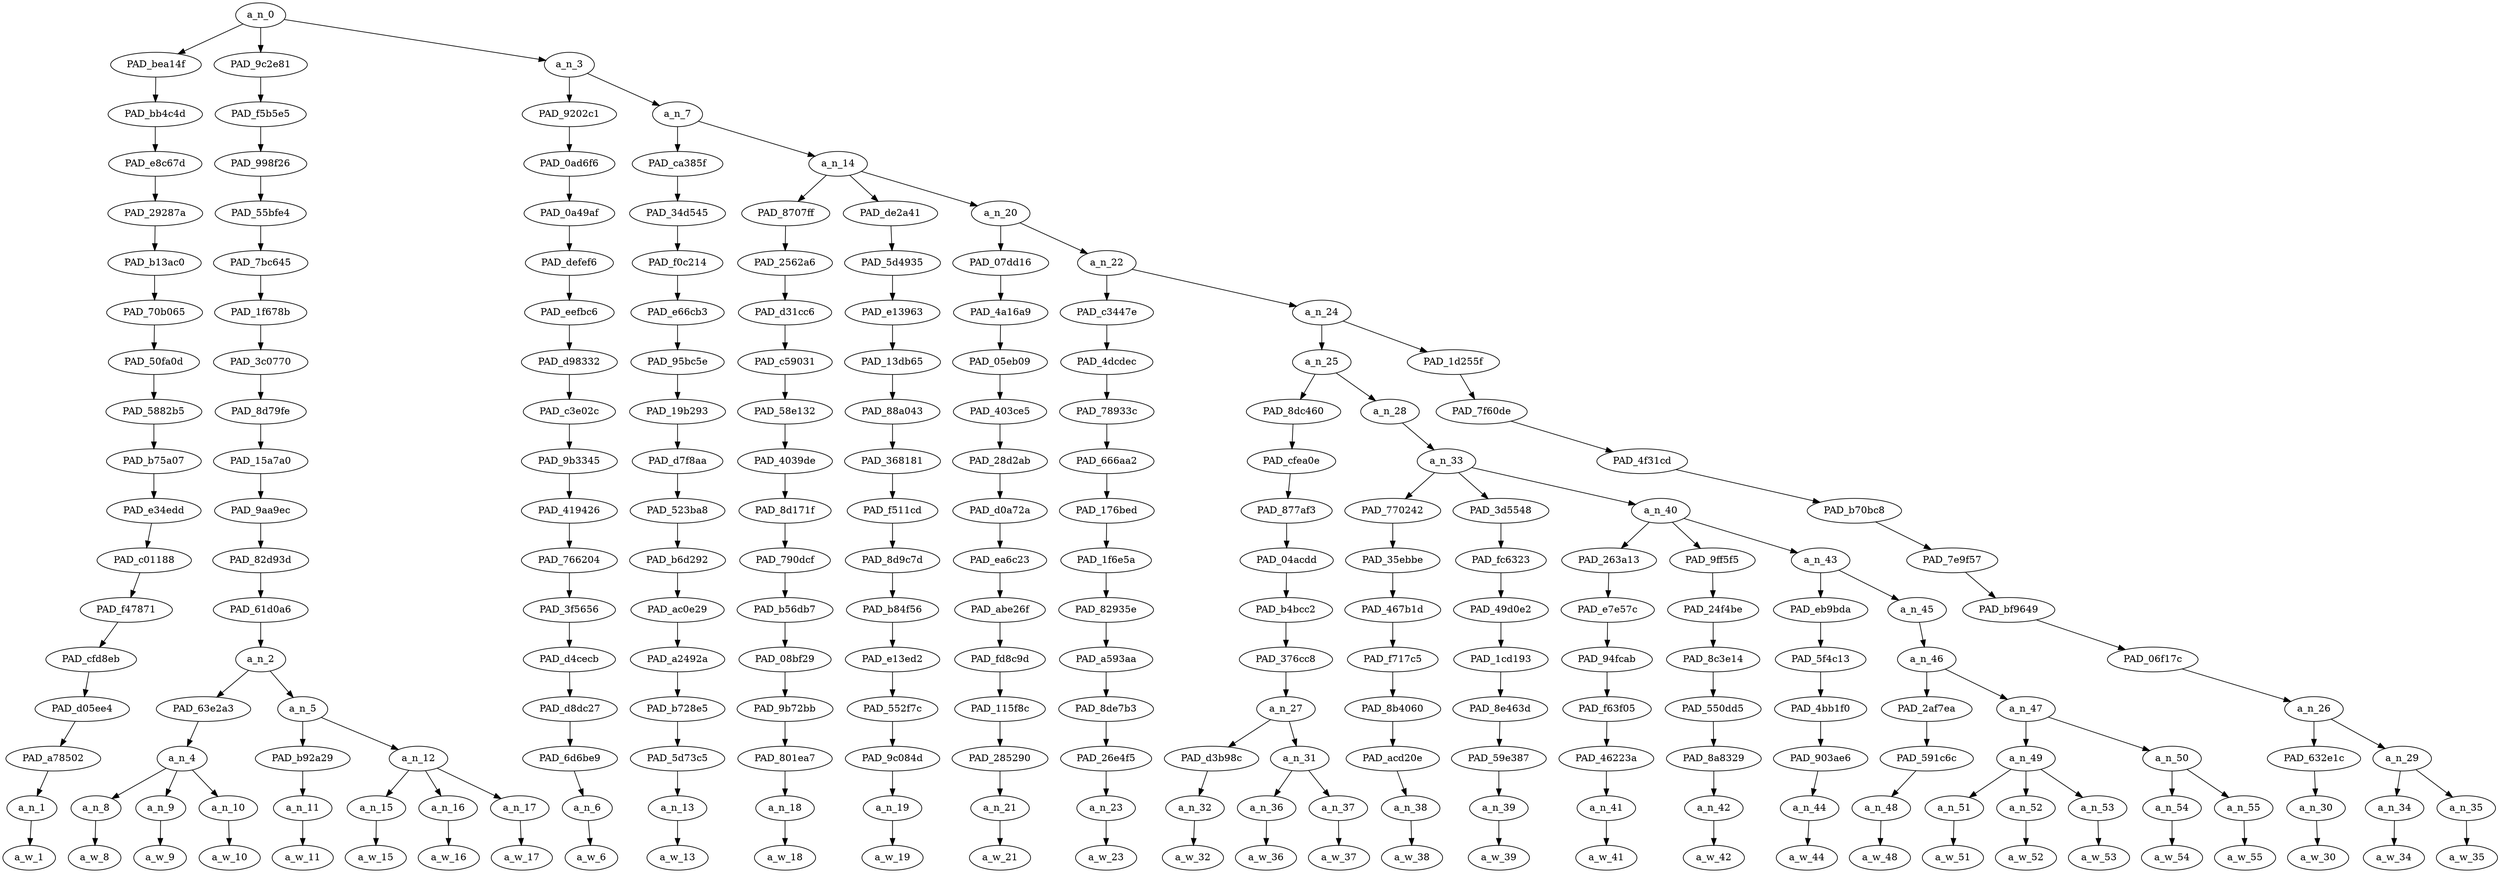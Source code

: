 strict digraph "" {
	a_n_0	[div_dir=1,
		index=0,
		level=17,
		pos="4.250590760030865,17!",
		text_span="[0, 1, 2, 3, 4, 5, 6, 7, 8, 9, 10, 11, 12, 13, 14, 15, 16, 17, 18, 19, 20, 21, 22, 23, 24, 25, 26, 27, 28, 29, 30]",
		value=1.00000003];
	PAD_bea14f	[div_dir=1,
		index=0,
		level=16,
		pos="0.0,16!",
		text_span="[0]",
		value=0.03058310];
	a_n_0 -> PAD_bea14f;
	PAD_9c2e81	[div_dir=-1,
		index=1,
		level=16,
		pos="3.5,16!",
		text_span="[1, 2, 3, 4, 5, 6, 7]",
		value=0.12414204];
	a_n_0 -> PAD_9c2e81;
	a_n_3	[div_dir=1,
		index=2,
		level=16,
		pos="9.251772280092593,16!",
		text_span="[8, 9, 10, 11, 12, 13, 14, 15, 16, 17, 18, 19, 20, 21, 22, 23, 24, 25, 26, 27, 28, 29, 30]",
		value=0.84524155];
	a_n_0 -> a_n_3;
	PAD_bb4c4d	[div_dir=1,
		index=0,
		level=15,
		pos="0.0,15!",
		text_span="[0]",
		value=0.03058310];
	PAD_bea14f -> PAD_bb4c4d;
	PAD_e8c67d	[div_dir=1,
		index=0,
		level=14,
		pos="0.0,14!",
		text_span="[0]",
		value=0.03058310];
	PAD_bb4c4d -> PAD_e8c67d;
	PAD_29287a	[div_dir=1,
		index=0,
		level=13,
		pos="0.0,13!",
		text_span="[0]",
		value=0.03058310];
	PAD_e8c67d -> PAD_29287a;
	PAD_b13ac0	[div_dir=1,
		index=0,
		level=12,
		pos="0.0,12!",
		text_span="[0]",
		value=0.03058310];
	PAD_29287a -> PAD_b13ac0;
	PAD_70b065	[div_dir=1,
		index=0,
		level=11,
		pos="0.0,11!",
		text_span="[0]",
		value=0.03058310];
	PAD_b13ac0 -> PAD_70b065;
	PAD_50fa0d	[div_dir=1,
		index=0,
		level=10,
		pos="0.0,10!",
		text_span="[0]",
		value=0.03058310];
	PAD_70b065 -> PAD_50fa0d;
	PAD_5882b5	[div_dir=1,
		index=0,
		level=9,
		pos="0.0,9!",
		text_span="[0]",
		value=0.03058310];
	PAD_50fa0d -> PAD_5882b5;
	PAD_b75a07	[div_dir=1,
		index=0,
		level=8,
		pos="0.0,8!",
		text_span="[0]",
		value=0.03058310];
	PAD_5882b5 -> PAD_b75a07;
	PAD_e34edd	[div_dir=1,
		index=0,
		level=7,
		pos="0.0,7!",
		text_span="[0]",
		value=0.03058310];
	PAD_b75a07 -> PAD_e34edd;
	PAD_c01188	[div_dir=1,
		index=0,
		level=6,
		pos="0.0,6!",
		text_span="[0]",
		value=0.03058310];
	PAD_e34edd -> PAD_c01188;
	PAD_f47871	[div_dir=1,
		index=0,
		level=5,
		pos="0.0,5!",
		text_span="[0]",
		value=0.03058310];
	PAD_c01188 -> PAD_f47871;
	PAD_cfd8eb	[div_dir=1,
		index=0,
		level=4,
		pos="0.0,4!",
		text_span="[0]",
		value=0.03058310];
	PAD_f47871 -> PAD_cfd8eb;
	PAD_d05ee4	[div_dir=1,
		index=0,
		level=3,
		pos="0.0,3!",
		text_span="[0]",
		value=0.03058310];
	PAD_cfd8eb -> PAD_d05ee4;
	PAD_a78502	[div_dir=1,
		index=0,
		level=2,
		pos="0.0,2!",
		text_span="[0]",
		value=0.03058310];
	PAD_d05ee4 -> PAD_a78502;
	a_n_1	[div_dir=1,
		index=0,
		level=1,
		pos="0.0,1!",
		text_span="[0]",
		value=0.03058310];
	PAD_a78502 -> a_n_1;
	a_w_1	[div_dir=0,
		index=0,
		level=0,
		pos="0,0!",
		text_span="[0]",
		value="<user>"];
	a_n_1 -> a_w_1;
	PAD_f5b5e5	[div_dir=-1,
		index=1,
		level=15,
		pos="3.5,15!",
		text_span="[1, 2, 3, 4, 5, 6, 7]",
		value=0.12414204];
	PAD_9c2e81 -> PAD_f5b5e5;
	PAD_998f26	[div_dir=-1,
		index=1,
		level=14,
		pos="3.5,14!",
		text_span="[1, 2, 3, 4, 5, 6, 7]",
		value=0.12414204];
	PAD_f5b5e5 -> PAD_998f26;
	PAD_55bfe4	[div_dir=-1,
		index=1,
		level=13,
		pos="3.5,13!",
		text_span="[1, 2, 3, 4, 5, 6, 7]",
		value=0.12414204];
	PAD_998f26 -> PAD_55bfe4;
	PAD_7bc645	[div_dir=-1,
		index=1,
		level=12,
		pos="3.5,12!",
		text_span="[1, 2, 3, 4, 5, 6, 7]",
		value=0.12414204];
	PAD_55bfe4 -> PAD_7bc645;
	PAD_1f678b	[div_dir=-1,
		index=1,
		level=11,
		pos="3.5,11!",
		text_span="[1, 2, 3, 4, 5, 6, 7]",
		value=0.12414204];
	PAD_7bc645 -> PAD_1f678b;
	PAD_3c0770	[div_dir=-1,
		index=1,
		level=10,
		pos="3.5,10!",
		text_span="[1, 2, 3, 4, 5, 6, 7]",
		value=0.12414204];
	PAD_1f678b -> PAD_3c0770;
	PAD_8d79fe	[div_dir=-1,
		index=1,
		level=9,
		pos="3.5,9!",
		text_span="[1, 2, 3, 4, 5, 6, 7]",
		value=0.12414204];
	PAD_3c0770 -> PAD_8d79fe;
	PAD_15a7a0	[div_dir=-1,
		index=1,
		level=8,
		pos="3.5,8!",
		text_span="[1, 2, 3, 4, 5, 6, 7]",
		value=0.12414204];
	PAD_8d79fe -> PAD_15a7a0;
	PAD_9aa9ec	[div_dir=-1,
		index=1,
		level=7,
		pos="3.5,7!",
		text_span="[1, 2, 3, 4, 5, 6, 7]",
		value=0.12414204];
	PAD_15a7a0 -> PAD_9aa9ec;
	PAD_82d93d	[div_dir=-1,
		index=1,
		level=6,
		pos="3.5,6!",
		text_span="[1, 2, 3, 4, 5, 6, 7]",
		value=0.12414204];
	PAD_9aa9ec -> PAD_82d93d;
	PAD_61d0a6	[div_dir=-1,
		index=1,
		level=5,
		pos="3.5,5!",
		text_span="[1, 2, 3, 4, 5, 6, 7]",
		value=0.12414204];
	PAD_82d93d -> PAD_61d0a6;
	a_n_2	[div_dir=-1,
		index=1,
		level=4,
		pos="3.5,4!",
		text_span="[1, 2, 3, 4, 5, 6, 7]",
		value=0.12414204];
	PAD_61d0a6 -> a_n_2;
	PAD_63e2a3	[div_dir=-1,
		index=1,
		level=3,
		pos="2.0,3!",
		text_span="[1, 2, 3]",
		value=0.05415303];
	a_n_2 -> PAD_63e2a3;
	a_n_5	[div_dir=1,
		index=2,
		level=3,
		pos="5.0,3!",
		text_span="[4, 5, 6, 7]",
		value=0.06996001];
	a_n_2 -> a_n_5;
	a_n_4	[div_dir=-1,
		index=1,
		level=2,
		pos="2.0,2!",
		text_span="[1, 2, 3]",
		value=0.05415303];
	PAD_63e2a3 -> a_n_4;
	a_n_8	[div_dir=-1,
		index=1,
		level=1,
		pos="1.0,1!",
		text_span="[1]",
		value=0.01766501];
	a_n_4 -> a_n_8;
	a_n_9	[div_dir=1,
		index=2,
		level=1,
		pos="2.0,1!",
		text_span="[2]",
		value=0.01593834];
	a_n_4 -> a_n_9;
	a_n_10	[div_dir=-1,
		index=3,
		level=1,
		pos="3.0,1!",
		text_span="[3]",
		value=0.02046360];
	a_n_4 -> a_n_10;
	a_w_8	[div_dir=0,
		index=1,
		level=0,
		pos="1,0!",
		text_span="[1]",
		value=the];
	a_n_8 -> a_w_8;
	a_w_9	[div_dir=0,
		index=2,
		level=0,
		pos="2,0!",
		text_span="[2]",
		value=important];
	a_n_9 -> a_w_9;
	a_w_10	[div_dir=0,
		index=3,
		level=0,
		pos="3,0!",
		text_span="[3]",
		value=detail];
	a_n_10 -> a_w_10;
	PAD_b92a29	[div_dir=1,
		index=2,
		level=2,
		pos="4.0,2!",
		text_span="[4]",
		value=0.01501376];
	a_n_5 -> PAD_b92a29;
	a_n_12	[div_dir=1,
		index=3,
		level=2,
		pos="6.0,2!",
		text_span="[5, 6, 7]",
		value=0.05491019];
	a_n_5 -> a_n_12;
	a_n_11	[div_dir=1,
		index=4,
		level=1,
		pos="4.0,1!",
		text_span="[4]",
		value=0.01501376];
	PAD_b92a29 -> a_n_11;
	a_w_11	[div_dir=0,
		index=4,
		level=0,
		pos="4,0!",
		text_span="[4]",
		value=being];
	a_n_11 -> a_w_11;
	a_n_15	[div_dir=-1,
		index=5,
		level=1,
		pos="5.0,1!",
		text_span="[5]",
		value=0.01865661];
	a_n_12 -> a_n_15;
	a_n_16	[div_dir=1,
		index=6,
		level=1,
		pos="6.0,1!",
		text_span="[6]",
		value=0.01891390];
	a_n_12 -> a_n_16;
	a_n_17	[div_dir=1,
		index=7,
		level=1,
		pos="7.0,1!",
		text_span="[7]",
		value=0.01731777];
	a_n_12 -> a_n_17;
	a_w_15	[div_dir=0,
		index=5,
		level=0,
		pos="5,0!",
		text_span="[5]",
		value=brushed];
	a_n_15 -> a_w_15;
	a_w_16	[div_dir=0,
		index=6,
		level=0,
		pos="6,0!",
		text_span="[6]",
		value=aside];
	a_n_16 -> a_w_16;
	a_w_17	[div_dir=0,
		index=7,
		level=0,
		pos="7,0!",
		text_span="[7]",
		value=here];
	a_n_17 -> a_w_17;
	PAD_9202c1	[div_dir=-1,
		index=2,
		level=15,
		pos="8.0,15!",
		text_span="[8]",
		value=0.01767217];
	a_n_3 -> PAD_9202c1;
	a_n_7	[div_dir=1,
		index=3,
		level=15,
		pos="10.503544560185187,15!",
		text_span="[9, 10, 11, 12, 13, 14, 15, 16, 17, 18, 19, 20, 21, 22, 23, 24, 25, 26, 27, 28, 29, 30]",
		value=0.82752314];
	a_n_3 -> a_n_7;
	PAD_0ad6f6	[div_dir=-1,
		index=2,
		level=14,
		pos="8.0,14!",
		text_span="[8]",
		value=0.01767217];
	PAD_9202c1 -> PAD_0ad6f6;
	PAD_0a49af	[div_dir=-1,
		index=2,
		level=13,
		pos="8.0,13!",
		text_span="[8]",
		value=0.01767217];
	PAD_0ad6f6 -> PAD_0a49af;
	PAD_defef6	[div_dir=-1,
		index=2,
		level=12,
		pos="8.0,12!",
		text_span="[8]",
		value=0.01767217];
	PAD_0a49af -> PAD_defef6;
	PAD_eefbc6	[div_dir=-1,
		index=2,
		level=11,
		pos="8.0,11!",
		text_span="[8]",
		value=0.01767217];
	PAD_defef6 -> PAD_eefbc6;
	PAD_d98332	[div_dir=-1,
		index=2,
		level=10,
		pos="8.0,10!",
		text_span="[8]",
		value=0.01767217];
	PAD_eefbc6 -> PAD_d98332;
	PAD_c3e02c	[div_dir=-1,
		index=2,
		level=9,
		pos="8.0,9!",
		text_span="[8]",
		value=0.01767217];
	PAD_d98332 -> PAD_c3e02c;
	PAD_9b3345	[div_dir=-1,
		index=2,
		level=8,
		pos="8.0,8!",
		text_span="[8]",
		value=0.01767217];
	PAD_c3e02c -> PAD_9b3345;
	PAD_419426	[div_dir=-1,
		index=2,
		level=7,
		pos="8.0,7!",
		text_span="[8]",
		value=0.01767217];
	PAD_9b3345 -> PAD_419426;
	PAD_766204	[div_dir=-1,
		index=2,
		level=6,
		pos="8.0,6!",
		text_span="[8]",
		value=0.01767217];
	PAD_419426 -> PAD_766204;
	PAD_3f5656	[div_dir=-1,
		index=2,
		level=5,
		pos="8.0,5!",
		text_span="[8]",
		value=0.01767217];
	PAD_766204 -> PAD_3f5656;
	PAD_d4cecb	[div_dir=-1,
		index=2,
		level=4,
		pos="8.0,4!",
		text_span="[8]",
		value=0.01767217];
	PAD_3f5656 -> PAD_d4cecb;
	PAD_d8dc27	[div_dir=-1,
		index=3,
		level=3,
		pos="8.0,3!",
		text_span="[8]",
		value=0.01767217];
	PAD_d4cecb -> PAD_d8dc27;
	PAD_6d6be9	[div_dir=-1,
		index=4,
		level=2,
		pos="8.0,2!",
		text_span="[8]",
		value=0.01767217];
	PAD_d8dc27 -> PAD_6d6be9;
	a_n_6	[div_dir=-1,
		index=8,
		level=1,
		pos="8.0,1!",
		text_span="[8]",
		value=0.01767217];
	PAD_6d6be9 -> a_n_6;
	a_w_6	[div_dir=0,
		index=8,
		level=0,
		pos="8,0!",
		text_span="[8]",
		value=is];
	a_n_6 -> a_w_6;
	PAD_ca385f	[div_dir=-1,
		index=3,
		level=14,
		pos="9.0,14!",
		text_span="[9]",
		value=0.01311153];
	a_n_7 -> PAD_ca385f;
	a_n_14	[div_dir=1,
		index=4,
		level=14,
		pos="12.007089120370372,14!",
		text_span="[10, 11, 12, 13, 14, 15, 16, 17, 18, 19, 20, 21, 22, 23, 24, 25, 26, 27, 28, 29, 30]",
		value=0.81434648];
	a_n_7 -> a_n_14;
	PAD_34d545	[div_dir=-1,
		index=3,
		level=13,
		pos="9.0,13!",
		text_span="[9]",
		value=0.01311153];
	PAD_ca385f -> PAD_34d545;
	PAD_f0c214	[div_dir=-1,
		index=3,
		level=12,
		pos="9.0,12!",
		text_span="[9]",
		value=0.01311153];
	PAD_34d545 -> PAD_f0c214;
	PAD_e66cb3	[div_dir=-1,
		index=3,
		level=11,
		pos="9.0,11!",
		text_span="[9]",
		value=0.01311153];
	PAD_f0c214 -> PAD_e66cb3;
	PAD_95bc5e	[div_dir=-1,
		index=3,
		level=10,
		pos="9.0,10!",
		text_span="[9]",
		value=0.01311153];
	PAD_e66cb3 -> PAD_95bc5e;
	PAD_19b293	[div_dir=-1,
		index=3,
		level=9,
		pos="9.0,9!",
		text_span="[9]",
		value=0.01311153];
	PAD_95bc5e -> PAD_19b293;
	PAD_d7f8aa	[div_dir=-1,
		index=3,
		level=8,
		pos="9.0,8!",
		text_span="[9]",
		value=0.01311153];
	PAD_19b293 -> PAD_d7f8aa;
	PAD_523ba8	[div_dir=-1,
		index=3,
		level=7,
		pos="9.0,7!",
		text_span="[9]",
		value=0.01311153];
	PAD_d7f8aa -> PAD_523ba8;
	PAD_b6d292	[div_dir=-1,
		index=3,
		level=6,
		pos="9.0,6!",
		text_span="[9]",
		value=0.01311153];
	PAD_523ba8 -> PAD_b6d292;
	PAD_ac0e29	[div_dir=-1,
		index=3,
		level=5,
		pos="9.0,5!",
		text_span="[9]",
		value=0.01311153];
	PAD_b6d292 -> PAD_ac0e29;
	PAD_a2492a	[div_dir=-1,
		index=3,
		level=4,
		pos="9.0,4!",
		text_span="[9]",
		value=0.01311153];
	PAD_ac0e29 -> PAD_a2492a;
	PAD_b728e5	[div_dir=-1,
		index=4,
		level=3,
		pos="9.0,3!",
		text_span="[9]",
		value=0.01311153];
	PAD_a2492a -> PAD_b728e5;
	PAD_5d73c5	[div_dir=-1,
		index=5,
		level=2,
		pos="9.0,2!",
		text_span="[9]",
		value=0.01311153];
	PAD_b728e5 -> PAD_5d73c5;
	a_n_13	[div_dir=-1,
		index=9,
		level=1,
		pos="9.0,1!",
		text_span="[9]",
		value=0.01311153];
	PAD_5d73c5 -> a_n_13;
	a_w_13	[div_dir=0,
		index=9,
		level=0,
		pos="9,0!",
		text_span="[9]",
		value=that];
	a_n_13 -> a_w_13;
	PAD_8707ff	[div_dir=1,
		index=4,
		level=13,
		pos="10.0,13!",
		text_span="[10]",
		value=0.01342655];
	a_n_14 -> PAD_8707ff;
	PAD_de2a41	[div_dir=1,
		index=5,
		level=13,
		pos="11.0,13!",
		text_span="[11]",
		value=0.01554280];
	a_n_14 -> PAD_de2a41;
	a_n_20	[div_dir=1,
		index=6,
		level=13,
		pos="15.02126736111111,13!",
		text_span="[12, 13, 14, 15, 16, 17, 18, 19, 20, 21, 22, 23, 24, 25, 26, 27, 28, 29, 30]",
		value=0.78530794];
	a_n_14 -> a_n_20;
	PAD_2562a6	[div_dir=1,
		index=4,
		level=12,
		pos="10.0,12!",
		text_span="[10]",
		value=0.01342655];
	PAD_8707ff -> PAD_2562a6;
	PAD_d31cc6	[div_dir=1,
		index=4,
		level=11,
		pos="10.0,11!",
		text_span="[10]",
		value=0.01342655];
	PAD_2562a6 -> PAD_d31cc6;
	PAD_c59031	[div_dir=1,
		index=4,
		level=10,
		pos="10.0,10!",
		text_span="[10]",
		value=0.01342655];
	PAD_d31cc6 -> PAD_c59031;
	PAD_58e132	[div_dir=1,
		index=4,
		level=9,
		pos="10.0,9!",
		text_span="[10]",
		value=0.01342655];
	PAD_c59031 -> PAD_58e132;
	PAD_4039de	[div_dir=1,
		index=4,
		level=8,
		pos="10.0,8!",
		text_span="[10]",
		value=0.01342655];
	PAD_58e132 -> PAD_4039de;
	PAD_8d171f	[div_dir=1,
		index=4,
		level=7,
		pos="10.0,7!",
		text_span="[10]",
		value=0.01342655];
	PAD_4039de -> PAD_8d171f;
	PAD_790dcf	[div_dir=1,
		index=4,
		level=6,
		pos="10.0,6!",
		text_span="[10]",
		value=0.01342655];
	PAD_8d171f -> PAD_790dcf;
	PAD_b56db7	[div_dir=1,
		index=4,
		level=5,
		pos="10.0,5!",
		text_span="[10]",
		value=0.01342655];
	PAD_790dcf -> PAD_b56db7;
	PAD_08bf29	[div_dir=1,
		index=4,
		level=4,
		pos="10.0,4!",
		text_span="[10]",
		value=0.01342655];
	PAD_b56db7 -> PAD_08bf29;
	PAD_9b72bb	[div_dir=1,
		index=5,
		level=3,
		pos="10.0,3!",
		text_span="[10]",
		value=0.01342655];
	PAD_08bf29 -> PAD_9b72bb;
	PAD_801ea7	[div_dir=1,
		index=6,
		level=2,
		pos="10.0,2!",
		text_span="[10]",
		value=0.01342655];
	PAD_9b72bb -> PAD_801ea7;
	a_n_18	[div_dir=1,
		index=10,
		level=1,
		pos="10.0,1!",
		text_span="[10]",
		value=0.01342655];
	PAD_801ea7 -> a_n_18;
	a_w_18	[div_dir=0,
		index=10,
		level=0,
		pos="10,0!",
		text_span="[10]",
		value=he];
	a_n_18 -> a_w_18;
	PAD_5d4935	[div_dir=1,
		index=5,
		level=12,
		pos="11.0,12!",
		text_span="[11]",
		value=0.01554280];
	PAD_de2a41 -> PAD_5d4935;
	PAD_e13963	[div_dir=1,
		index=5,
		level=11,
		pos="11.0,11!",
		text_span="[11]",
		value=0.01554280];
	PAD_5d4935 -> PAD_e13963;
	PAD_13db65	[div_dir=1,
		index=5,
		level=10,
		pos="11.0,10!",
		text_span="[11]",
		value=0.01554280];
	PAD_e13963 -> PAD_13db65;
	PAD_88a043	[div_dir=1,
		index=5,
		level=9,
		pos="11.0,9!",
		text_span="[11]",
		value=0.01554280];
	PAD_13db65 -> PAD_88a043;
	PAD_368181	[div_dir=1,
		index=5,
		level=8,
		pos="11.0,8!",
		text_span="[11]",
		value=0.01554280];
	PAD_88a043 -> PAD_368181;
	PAD_f511cd	[div_dir=1,
		index=5,
		level=7,
		pos="11.0,7!",
		text_span="[11]",
		value=0.01554280];
	PAD_368181 -> PAD_f511cd;
	PAD_8d9c7d	[div_dir=1,
		index=5,
		level=6,
		pos="11.0,6!",
		text_span="[11]",
		value=0.01554280];
	PAD_f511cd -> PAD_8d9c7d;
	PAD_b84f56	[div_dir=1,
		index=5,
		level=5,
		pos="11.0,5!",
		text_span="[11]",
		value=0.01554280];
	PAD_8d9c7d -> PAD_b84f56;
	PAD_e13ed2	[div_dir=1,
		index=5,
		level=4,
		pos="11.0,4!",
		text_span="[11]",
		value=0.01554280];
	PAD_b84f56 -> PAD_e13ed2;
	PAD_552f7c	[div_dir=1,
		index=6,
		level=3,
		pos="11.0,3!",
		text_span="[11]",
		value=0.01554280];
	PAD_e13ed2 -> PAD_552f7c;
	PAD_9c084d	[div_dir=1,
		index=7,
		level=2,
		pos="11.0,2!",
		text_span="[11]",
		value=0.01554280];
	PAD_552f7c -> PAD_9c084d;
	a_n_19	[div_dir=1,
		index=11,
		level=1,
		pos="11.0,1!",
		text_span="[11]",
		value=0.01554280];
	PAD_9c084d -> a_n_19;
	a_w_19	[div_dir=0,
		index=11,
		level=0,
		pos="11,0!",
		text_span="[11]",
		value=first];
	a_n_19 -> a_w_19;
	PAD_07dd16	[div_dir=1,
		index=6,
		level=12,
		pos="12.0,12!",
		text_span="[12]",
		value=0.02364602];
	a_n_20 -> PAD_07dd16;
	a_n_22	[div_dir=1,
		index=7,
		level=12,
		pos="18.04253472222222,12!",
		text_span="[13, 14, 15, 16, 17, 18, 19, 20, 21, 22, 23, 24, 25, 26, 27, 28, 29, 30]",
		value=0.76160777];
	a_n_20 -> a_n_22;
	PAD_4a16a9	[div_dir=1,
		index=6,
		level=11,
		pos="12.0,11!",
		text_span="[12]",
		value=0.02364602];
	PAD_07dd16 -> PAD_4a16a9;
	PAD_05eb09	[div_dir=1,
		index=6,
		level=10,
		pos="12.0,10!",
		text_span="[12]",
		value=0.02364602];
	PAD_4a16a9 -> PAD_05eb09;
	PAD_403ce5	[div_dir=1,
		index=6,
		level=9,
		pos="12.0,9!",
		text_span="[12]",
		value=0.02364602];
	PAD_05eb09 -> PAD_403ce5;
	PAD_28d2ab	[div_dir=1,
		index=6,
		level=8,
		pos="12.0,8!",
		text_span="[12]",
		value=0.02364602];
	PAD_403ce5 -> PAD_28d2ab;
	PAD_d0a72a	[div_dir=1,
		index=6,
		level=7,
		pos="12.0,7!",
		text_span="[12]",
		value=0.02364602];
	PAD_28d2ab -> PAD_d0a72a;
	PAD_ea6c23	[div_dir=1,
		index=6,
		level=6,
		pos="12.0,6!",
		text_span="[12]",
		value=0.02364602];
	PAD_d0a72a -> PAD_ea6c23;
	PAD_abe26f	[div_dir=1,
		index=6,
		level=5,
		pos="12.0,5!",
		text_span="[12]",
		value=0.02364602];
	PAD_ea6c23 -> PAD_abe26f;
	PAD_fd8c9d	[div_dir=1,
		index=6,
		level=4,
		pos="12.0,4!",
		text_span="[12]",
		value=0.02364602];
	PAD_abe26f -> PAD_fd8c9d;
	PAD_115f8c	[div_dir=1,
		index=7,
		level=3,
		pos="12.0,3!",
		text_span="[12]",
		value=0.02364602];
	PAD_fd8c9d -> PAD_115f8c;
	PAD_285290	[div_dir=1,
		index=8,
		level=2,
		pos="12.0,2!",
		text_span="[12]",
		value=0.02364602];
	PAD_115f8c -> PAD_285290;
	a_n_21	[div_dir=1,
		index=12,
		level=1,
		pos="12.0,1!",
		text_span="[12]",
		value=0.02364602];
	PAD_285290 -> a_n_21;
	a_w_21	[div_dir=0,
		index=12,
		level=0,
		pos="12,0!",
		text_span="[12]",
		value=inquired];
	a_n_21 -> a_w_21;
	PAD_c3447e	[div_dir=1,
		index=7,
		level=11,
		pos="13.0,11!",
		text_span="[13]",
		value=0.02330398];
	a_n_22 -> PAD_c3447e;
	a_n_24	[div_dir=1,
		index=8,
		level=11,
		pos="23.085069444444443,11!",
		text_span="[14, 15, 16, 17, 18, 19, 20, 21, 22, 23, 24, 25, 26, 27, 28, 29, 30]",
		value=0.73827864];
	a_n_22 -> a_n_24;
	PAD_4dcdec	[div_dir=1,
		index=7,
		level=10,
		pos="13.0,10!",
		text_span="[13]",
		value=0.02330398];
	PAD_c3447e -> PAD_4dcdec;
	PAD_78933c	[div_dir=1,
		index=7,
		level=9,
		pos="13.0,9!",
		text_span="[13]",
		value=0.02330398];
	PAD_4dcdec -> PAD_78933c;
	PAD_666aa2	[div_dir=1,
		index=7,
		level=8,
		pos="13.0,8!",
		text_span="[13]",
		value=0.02330398];
	PAD_78933c -> PAD_666aa2;
	PAD_176bed	[div_dir=1,
		index=7,
		level=7,
		pos="13.0,7!",
		text_span="[13]",
		value=0.02330398];
	PAD_666aa2 -> PAD_176bed;
	PAD_1f6e5a	[div_dir=1,
		index=7,
		level=6,
		pos="13.0,6!",
		text_span="[13]",
		value=0.02330398];
	PAD_176bed -> PAD_1f6e5a;
	PAD_82935e	[div_dir=1,
		index=7,
		level=5,
		pos="13.0,5!",
		text_span="[13]",
		value=0.02330398];
	PAD_1f6e5a -> PAD_82935e;
	PAD_a593aa	[div_dir=1,
		index=7,
		level=4,
		pos="13.0,4!",
		text_span="[13]",
		value=0.02330398];
	PAD_82935e -> PAD_a593aa;
	PAD_8de7b3	[div_dir=1,
		index=8,
		level=3,
		pos="13.0,3!",
		text_span="[13]",
		value=0.02330398];
	PAD_a593aa -> PAD_8de7b3;
	PAD_26e4f5	[div_dir=1,
		index=9,
		level=2,
		pos="13.0,2!",
		text_span="[13]",
		value=0.02330398];
	PAD_8de7b3 -> PAD_26e4f5;
	a_n_23	[div_dir=1,
		index=13,
		level=1,
		pos="13.0,1!",
		text_span="[13]",
		value=0.02330398];
	PAD_26e4f5 -> a_n_23;
	a_w_23	[div_dir=0,
		index=13,
		level=0,
		pos="13,0!",
		text_span="[13]",
		value=about];
	a_n_23 -> a_w_23;
	a_n_25	[div_dir=1,
		index=8,
		level=10,
		pos="16.920138888888886,10!",
		text_span="[14, 15, 16, 17, 18, 19, 20, 21, 22, 23, 24, 25, 26, 27]",
		value=0.49767073];
	a_n_24 -> a_n_25;
	PAD_1d255f	[div_dir=-1,
		index=9,
		level=10,
		pos="29.25,10!",
		text_span="[28, 29, 30]",
		value=0.24060124];
	a_n_24 -> PAD_1d255f;
	PAD_8dc460	[div_dir=-1,
		index=8,
		level=9,
		pos="15.25,9!",
		text_span="[14, 15, 16]",
		value=0.25315079];
	a_n_25 -> PAD_8dc460;
	a_n_28	[div_dir=1,
		index=9,
		level=9,
		pos="18.590277777777775,9!",
		text_span="[17, 18, 19, 20, 21, 22, 23, 24, 25, 26, 27]",
		value=0.24430048];
	a_n_25 -> a_n_28;
	PAD_cfea0e	[div_dir=-1,
		index=8,
		level=8,
		pos="15.25,8!",
		text_span="[14, 15, 16]",
		value=0.25315079];
	PAD_8dc460 -> PAD_cfea0e;
	PAD_877af3	[div_dir=-1,
		index=8,
		level=7,
		pos="15.25,7!",
		text_span="[14, 15, 16]",
		value=0.25315079];
	PAD_cfea0e -> PAD_877af3;
	PAD_04acdd	[div_dir=-1,
		index=8,
		level=6,
		pos="15.25,6!",
		text_span="[14, 15, 16]",
		value=0.25315079];
	PAD_877af3 -> PAD_04acdd;
	PAD_b4bcc2	[div_dir=-1,
		index=8,
		level=5,
		pos="15.25,5!",
		text_span="[14, 15, 16]",
		value=0.25315079];
	PAD_04acdd -> PAD_b4bcc2;
	PAD_376cc8	[div_dir=-1,
		index=8,
		level=4,
		pos="15.25,4!",
		text_span="[14, 15, 16]",
		value=0.25315079];
	PAD_b4bcc2 -> PAD_376cc8;
	a_n_27	[div_dir=-1,
		index=9,
		level=3,
		pos="15.25,3!",
		text_span="[14, 15, 16]",
		value=0.25315079];
	PAD_376cc8 -> a_n_27;
	PAD_d3b98c	[div_dir=1,
		index=11,
		level=2,
		pos="16.0,2!",
		text_span="[16]",
		value=0.04285343];
	a_n_27 -> PAD_d3b98c;
	a_n_31	[div_dir=-1,
		index=10,
		level=2,
		pos="14.5,2!",
		text_span="[14, 15]",
		value=0.21028127];
	a_n_27 -> a_n_31;
	a_n_32	[div_dir=1,
		index=16,
		level=1,
		pos="16.0,1!",
		text_span="[16]",
		value=0.04285343];
	PAD_d3b98c -> a_n_32;
	a_w_32	[div_dir=0,
		index=16,
		level=0,
		pos="16,0!",
		text_span="[16]",
		value=himself];
	a_n_32 -> a_w_32;
	a_n_36	[div_dir=1,
		index=14,
		level=1,
		pos="14.0,1!",
		text_span="[14]",
		value=0.07005996];
	a_n_31 -> a_n_36;
	a_n_37	[div_dir=-1,
		index=15,
		level=1,
		pos="15.0,1!",
		text_span="[15]",
		value=0.13993019];
	a_n_31 -> a_n_37;
	a_w_36	[div_dir=0,
		index=14,
		level=0,
		pos="14,0!",
		text_span="[14]",
		value=housing];
	a_n_36 -> a_w_36;
	a_w_37	[div_dir=0,
		index=15,
		level=0,
		pos="15,0!",
		text_span="[15]",
		value=refugees];
	a_n_37 -> a_w_37;
	a_n_33	[div_dir=1,
		index=9,
		level=8,
		pos="18.590277777777775,8!",
		text_span="[17, 18, 19, 20, 21, 22, 23, 24, 25, 26, 27]",
		value=0.24404489];
	a_n_28 -> a_n_33;
	PAD_770242	[div_dir=1,
		index=9,
		level=7,
		pos="17.0,7!",
		text_span="[17]",
		value=0.01924051];
	a_n_33 -> PAD_770242;
	PAD_3d5548	[div_dir=1,
		index=10,
		level=7,
		pos="18.0,7!",
		text_span="[18]",
		value=0.01348008];
	a_n_33 -> PAD_3d5548;
	a_n_40	[div_dir=1,
		index=11,
		level=7,
		pos="20.770833333333332,7!",
		text_span="[19, 20, 21, 22, 23, 24, 25, 26, 27]",
		value=0.21106870];
	a_n_33 -> a_n_40;
	PAD_35ebbe	[div_dir=1,
		index=9,
		level=6,
		pos="17.0,6!",
		text_span="[17]",
		value=0.01924051];
	PAD_770242 -> PAD_35ebbe;
	PAD_467b1d	[div_dir=1,
		index=9,
		level=5,
		pos="17.0,5!",
		text_span="[17]",
		value=0.01924051];
	PAD_35ebbe -> PAD_467b1d;
	PAD_f717c5	[div_dir=1,
		index=9,
		level=4,
		pos="17.0,4!",
		text_span="[17]",
		value=0.01924051];
	PAD_467b1d -> PAD_f717c5;
	PAD_8b4060	[div_dir=1,
		index=10,
		level=3,
		pos="17.0,3!",
		text_span="[17]",
		value=0.01924051];
	PAD_f717c5 -> PAD_8b4060;
	PAD_acd20e	[div_dir=1,
		index=12,
		level=2,
		pos="17.0,2!",
		text_span="[17]",
		value=0.01924051];
	PAD_8b4060 -> PAD_acd20e;
	a_n_38	[div_dir=1,
		index=17,
		level=1,
		pos="17.0,1!",
		text_span="[17]",
		value=0.01924051];
	PAD_acd20e -> a_n_38;
	a_w_38	[div_dir=0,
		index=17,
		level=0,
		pos="17,0!",
		text_span="[17]",
		value=he1];
	a_n_38 -> a_w_38;
	PAD_fc6323	[div_dir=1,
		index=10,
		level=6,
		pos="18.0,6!",
		text_span="[18]",
		value=0.01348008];
	PAD_3d5548 -> PAD_fc6323;
	PAD_49d0e2	[div_dir=1,
		index=10,
		level=5,
		pos="18.0,5!",
		text_span="[18]",
		value=0.01348008];
	PAD_fc6323 -> PAD_49d0e2;
	PAD_1cd193	[div_dir=1,
		index=10,
		level=4,
		pos="18.0,4!",
		text_span="[18]",
		value=0.01348008];
	PAD_49d0e2 -> PAD_1cd193;
	PAD_8e463d	[div_dir=1,
		index=11,
		level=3,
		pos="18.0,3!",
		text_span="[18]",
		value=0.01348008];
	PAD_1cd193 -> PAD_8e463d;
	PAD_59e387	[div_dir=1,
		index=13,
		level=2,
		pos="18.0,2!",
		text_span="[18]",
		value=0.01348008];
	PAD_8e463d -> PAD_59e387;
	a_n_39	[div_dir=1,
		index=18,
		level=1,
		pos="18.0,1!",
		text_span="[18]",
		value=0.01348008];
	PAD_59e387 -> a_n_39;
	a_w_39	[div_dir=0,
		index=18,
		level=0,
		pos="18,0!",
		text_span="[18]",
		value=just];
	a_n_39 -> a_w_39;
	PAD_263a13	[div_dir=1,
		index=11,
		level=6,
		pos="19.0,6!",
		text_span="[19]",
		value=0.01348132];
	a_n_40 -> PAD_263a13;
	PAD_9ff5f5	[div_dir=1,
		index=12,
		level=6,
		pos="20.0,6!",
		text_span="[20]",
		value=0.01148702];
	a_n_40 -> PAD_9ff5f5;
	a_n_43	[div_dir=1,
		index=13,
		level=6,
		pos="23.3125,6!",
		text_span="[21, 22, 23, 24, 25, 26, 27]",
		value=0.18586432];
	a_n_40 -> a_n_43;
	PAD_e7e57c	[div_dir=1,
		index=11,
		level=5,
		pos="19.0,5!",
		text_span="[19]",
		value=0.01348132];
	PAD_263a13 -> PAD_e7e57c;
	PAD_94fcab	[div_dir=1,
		index=11,
		level=4,
		pos="19.0,4!",
		text_span="[19]",
		value=0.01348132];
	PAD_e7e57c -> PAD_94fcab;
	PAD_f63f05	[div_dir=1,
		index=12,
		level=3,
		pos="19.0,3!",
		text_span="[19]",
		value=0.01348132];
	PAD_94fcab -> PAD_f63f05;
	PAD_46223a	[div_dir=1,
		index=14,
		level=2,
		pos="19.0,2!",
		text_span="[19]",
		value=0.01348132];
	PAD_f63f05 -> PAD_46223a;
	a_n_41	[div_dir=1,
		index=19,
		level=1,
		pos="19.0,1!",
		text_span="[19]",
		value=0.01348132];
	PAD_46223a -> a_n_41;
	a_w_41	[div_dir=0,
		index=19,
		level=0,
		pos="19,0!",
		text_span="[19]",
		value=did];
	a_n_41 -> a_w_41;
	PAD_24f4be	[div_dir=1,
		index=12,
		level=5,
		pos="20.0,5!",
		text_span="[20]",
		value=0.01148702];
	PAD_9ff5f5 -> PAD_24f4be;
	PAD_8c3e14	[div_dir=1,
		index=12,
		level=4,
		pos="20.0,4!",
		text_span="[20]",
		value=0.01148702];
	PAD_24f4be -> PAD_8c3e14;
	PAD_550dd5	[div_dir=1,
		index=13,
		level=3,
		pos="20.0,3!",
		text_span="[20]",
		value=0.01148702];
	PAD_8c3e14 -> PAD_550dd5;
	PAD_8a8329	[div_dir=1,
		index=15,
		level=2,
		pos="20.0,2!",
		text_span="[20]",
		value=0.01148702];
	PAD_550dd5 -> PAD_8a8329;
	a_n_42	[div_dir=1,
		index=20,
		level=1,
		pos="20.0,1!",
		text_span="[20]",
		value=0.01148702];
	PAD_8a8329 -> a_n_42;
	a_w_42	[div_dir=0,
		index=20,
		level=0,
		pos="20,0!",
		text_span="[20]",
		value=not];
	a_n_42 -> a_w_42;
	PAD_eb9bda	[div_dir=-1,
		index=13,
		level=5,
		pos="21.0,5!",
		text_span="[21]",
		value=0.01465541];
	a_n_43 -> PAD_eb9bda;
	a_n_45	[div_dir=1,
		index=14,
		level=5,
		pos="25.625,5!",
		text_span="[22, 23, 24, 25, 26, 27]",
		value=0.17095359];
	a_n_43 -> a_n_45;
	PAD_5f4c13	[div_dir=-1,
		index=13,
		level=4,
		pos="21.0,4!",
		text_span="[21]",
		value=0.01465541];
	PAD_eb9bda -> PAD_5f4c13;
	PAD_4bb1f0	[div_dir=-1,
		index=14,
		level=3,
		pos="21.0,3!",
		text_span="[21]",
		value=0.01465541];
	PAD_5f4c13 -> PAD_4bb1f0;
	PAD_903ae6	[div_dir=-1,
		index=16,
		level=2,
		pos="21.0,2!",
		text_span="[21]",
		value=0.01465541];
	PAD_4bb1f0 -> PAD_903ae6;
	a_n_44	[div_dir=-1,
		index=21,
		level=1,
		pos="21.0,1!",
		text_span="[21]",
		value=0.01465541];
	PAD_903ae6 -> a_n_44;
	a_w_44	[div_dir=0,
		index=21,
		level=0,
		pos="21,0!",
		text_span="[21]",
		value=like];
	a_n_44 -> a_w_44;
	a_n_46	[div_dir=1,
		index=14,
		level=4,
		pos="25.625,4!",
		text_span="[22, 23, 24, 25, 26, 27]",
		value=0.17066896];
	a_n_45 -> a_n_46;
	PAD_2af7ea	[div_dir=1,
		index=16,
		level=3,
		pos="27.0,3!",
		text_span="[27]",
		value=0.04406378];
	a_n_46 -> PAD_2af7ea;
	a_n_47	[div_dir=1,
		index=15,
		level=3,
		pos="24.25,3!",
		text_span="[22, 23, 24, 25, 26]",
		value=0.12632055];
	a_n_46 -> a_n_47;
	PAD_591c6c	[div_dir=1,
		index=19,
		level=2,
		pos="27.0,2!",
		text_span="[27]",
		value=0.04406378];
	PAD_2af7ea -> PAD_591c6c;
	a_n_48	[div_dir=1,
		index=27,
		level=1,
		pos="27.0,1!",
		text_span="[27]",
		value=0.04406378];
	PAD_591c6c -> a_n_48;
	a_w_48	[div_dir=0,
		index=27,
		level=0,
		pos="27,0!",
		text_span="[27]",
		value=serves];
	a_n_48 -> a_w_48;
	a_n_49	[div_dir=1,
		index=17,
		level=2,
		pos="23.0,2!",
		text_span="[22, 23, 24]",
		value=0.08498269];
	a_n_47 -> a_n_49;
	a_n_50	[div_dir=1,
		index=18,
		level=2,
		pos="25.5,2!",
		text_span="[25, 26]",
		value=0.04113892];
	a_n_47 -> a_n_50;
	a_n_51	[div_dir=1,
		index=22,
		level=1,
		pos="22.0,1!",
		text_span="[22]",
		value=0.01583233];
	a_n_49 -> a_n_51;
	a_n_52	[div_dir=1,
		index=23,
		level=1,
		pos="23.0,1!",
		text_span="[23]",
		value=0.03881671];
	a_n_49 -> a_n_52;
	a_n_53	[div_dir=-1,
		index=24,
		level=1,
		pos="24.0,1!",
		text_span="[24]",
		value=0.03016429];
	a_n_49 -> a_n_53;
	a_w_51	[div_dir=0,
		index=22,
		level=0,
		pos="22,0!",
		text_span="[22]",
		value=the1];
	a_n_51 -> a_w_51;
	a_w_52	[div_dir=0,
		index=23,
		level=0,
		pos="23,0!",
		text_span="[23]",
		value=price];
	a_n_52 -> a_w_52;
	a_w_53	[div_dir=0,
		index=24,
		level=0,
		pos="24,0!",
		text_span="[24]",
		value=govt];
	a_n_53 -> a_w_53;
	a_n_54	[div_dir=1,
		index=25,
		level=1,
		pos="25.0,1!",
		text_span="[25]",
		value=0.02127919];
	a_n_50 -> a_n_54;
	a_n_55	[div_dir=1,
		index=26,
		level=1,
		pos="26.0,1!",
		text_span="[26]",
		value=0.01975318];
	a_n_50 -> a_n_55;
	a_w_54	[div_dir=0,
		index=25,
		level=0,
		pos="25,0!",
		text_span="[25]",
		value=offered];
	a_n_54 -> a_w_54;
	a_w_55	[div_dir=0,
		index=26,
		level=0,
		pos="26,0!",
		text_span="[26]",
		value=him];
	a_n_55 -> a_w_55;
	PAD_7f60de	[div_dir=-1,
		index=10,
		level=9,
		pos="29.25,9!",
		text_span="[28, 29, 30]",
		value=0.24060124];
	PAD_1d255f -> PAD_7f60de;
	PAD_4f31cd	[div_dir=-1,
		index=10,
		level=8,
		pos="29.25,8!",
		text_span="[28, 29, 30]",
		value=0.24060124];
	PAD_7f60de -> PAD_4f31cd;
	PAD_b70bc8	[div_dir=-1,
		index=12,
		level=7,
		pos="29.25,7!",
		text_span="[28, 29, 30]",
		value=0.24060124];
	PAD_4f31cd -> PAD_b70bc8;
	PAD_7e9f57	[div_dir=-1,
		index=14,
		level=6,
		pos="29.25,6!",
		text_span="[28, 29, 30]",
		value=0.24060124];
	PAD_b70bc8 -> PAD_7e9f57;
	PAD_bf9649	[div_dir=-1,
		index=15,
		level=5,
		pos="29.25,5!",
		text_span="[28, 29, 30]",
		value=0.24060124];
	PAD_7e9f57 -> PAD_bf9649;
	PAD_06f17c	[div_dir=-1,
		index=15,
		level=4,
		pos="29.25,4!",
		text_span="[28, 29, 30]",
		value=0.24060124];
	PAD_bf9649 -> PAD_06f17c;
	a_n_26	[div_dir=-1,
		index=17,
		level=3,
		pos="29.25,3!",
		text_span="[28, 29, 30]",
		value=0.24060124];
	PAD_06f17c -> a_n_26;
	PAD_632e1c	[div_dir=1,
		index=21,
		level=2,
		pos="30.0,2!",
		text_span="[30]",
		value=0.03209024];
	a_n_26 -> PAD_632e1c;
	a_n_29	[div_dir=-1,
		index=20,
		level=2,
		pos="28.5,2!",
		text_span="[28, 29]",
		value=0.20812468];
	a_n_26 -> a_n_29;
	a_n_30	[div_dir=1,
		index=30,
		level=1,
		pos="30.0,1!",
		text_span="[30]",
		value=0.03209024];
	PAD_632e1c -> a_n_30;
	a_w_30	[div_dir=0,
		index=30,
		level=0,
		pos="30,0!",
		text_span="[30]",
		value=right];
	a_n_30 -> a_w_30;
	a_n_34	[div_dir=1,
		index=28,
		level=1,
		pos="28.0,1!",
		text_span="[28]",
		value=0.04016629];
	a_n_29 -> a_n_34;
	a_n_35	[div_dir=-1,
		index=29,
		level=1,
		pos="29.0,1!",
		text_span="[29]",
		value=0.16739953];
	a_n_29 -> a_n_35;
	a_w_34	[div_dir=0,
		index=28,
		level=0,
		pos="28,0!",
		text_span="[28]",
		value=that1];
	a_n_34 -> a_w_34;
	a_w_35	[div_dir=0,
		index=29,
		level=0,
		pos="29,0!",
		text_span="[29]",
		value=fucker];
	a_n_35 -> a_w_35;
}
